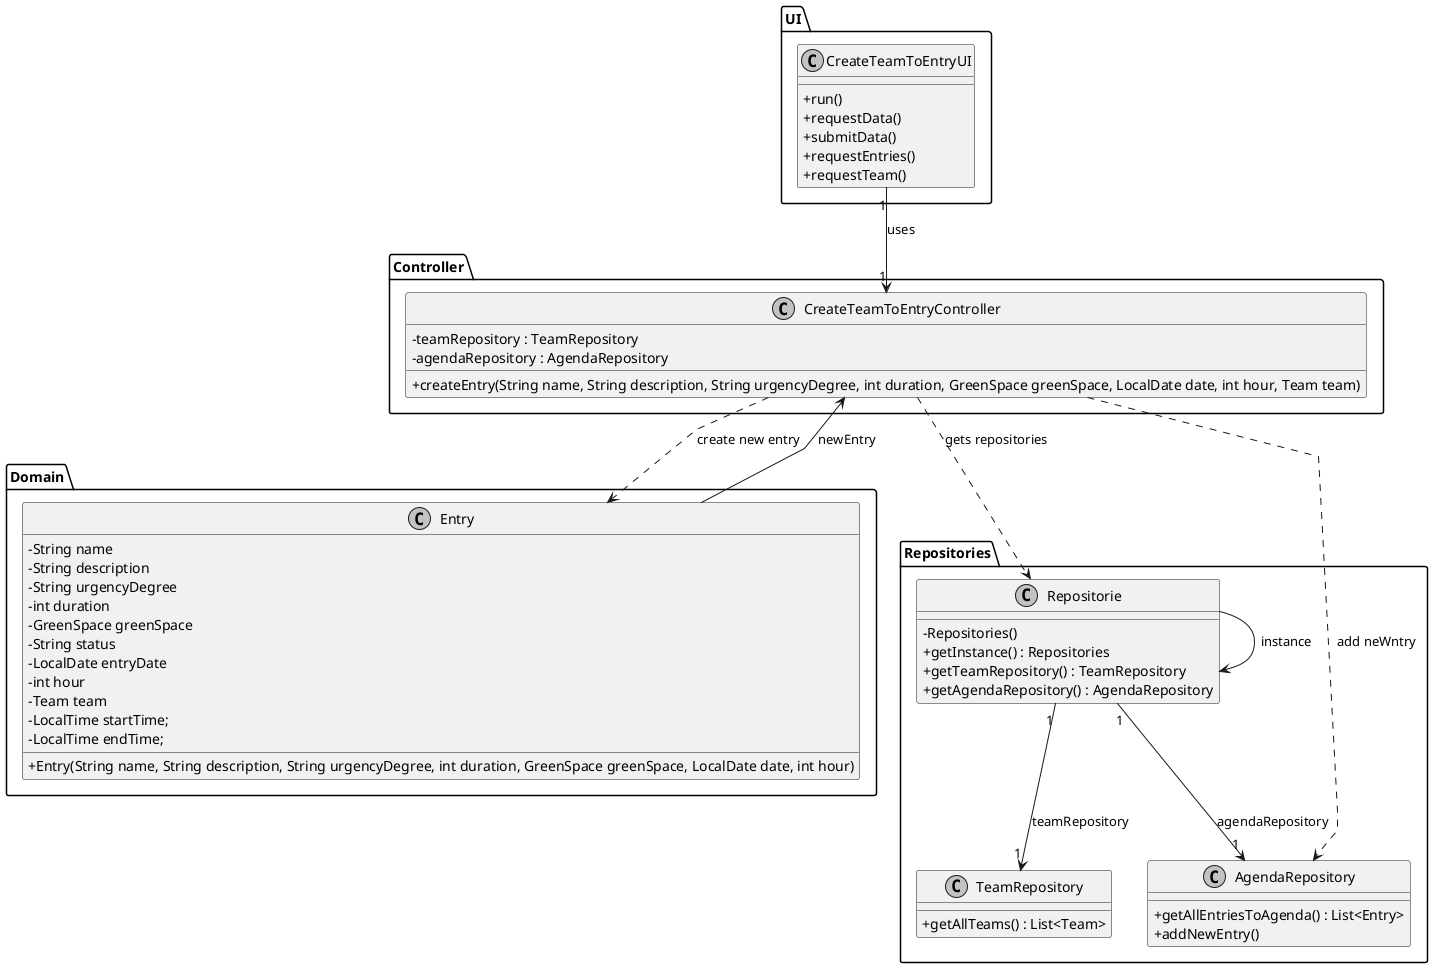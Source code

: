 @startuml
skinparam monochrome true
skinparam packageStyle rectangle
skinparam shadowing false
skinparam linetype polyline
skinparam classAttributeIconSize 0

Package Controller <<Folder>>{
class CreateTeamToEntryController {
    - teamRepository : TeamRepository
    - agendaRepository : AgendaRepository
    + createEntry(String name, String description, String urgencyDegree, int duration, GreenSpace greenSpace, LocalDate date, int hour, Team team)
}
}
Package UI <<Folder>>{
class CreateTeamToEntryUI {
    + run()
    + requestData()
    + submitData()
    + requestEntries()
    + requestTeam()
    }
}


Package Domain <<Folder>>{
class Entry {
    - String name
    - String description
    - String urgencyDegree
    - int duration
    - GreenSpace greenSpace
    - String status
    - LocalDate entryDate
    - int hour
    - Team team
    - LocalTime startTime;
    - LocalTime endTime;
    + Entry(String name, String description, String urgencyDegree, int duration, GreenSpace greenSpace, LocalDate date, int hour)

}
}
Package Repositories <<Folder>>{
class Repositorie {
    - Repositories()
    + getInstance() : Repositories
    + getTeamRepository() : TeamRepository
    + getAgendaRepository() : AgendaRepository
}
}
Package Repositories <<Folder>>{
class TeamRepository {
    + getAllTeams() : List<Team>
}
}

Package Repositories <<Folder>>{
class AgendaRepository {
    + getAllEntriesToAgenda() : List<Entry>
    + addNewEntry()
}
}

CreateTeamToEntryUI "1" --> "1" CreateTeamToEntryController : uses
CreateTeamToEntryController ..> Repositorie : gets repositories
Repositorie --> Repositorie : instance
Repositorie "1" --> "1" TeamRepository : teamRepository
Repositorie "1" --> "1" AgendaRepository : agendaRepository

CreateTeamToEntryController ..> Entry : create new entry
Entry --> CreateTeamToEntryController : newEntry
CreateTeamToEntryController ..> AgendaRepository : add neWntry

@enduml
